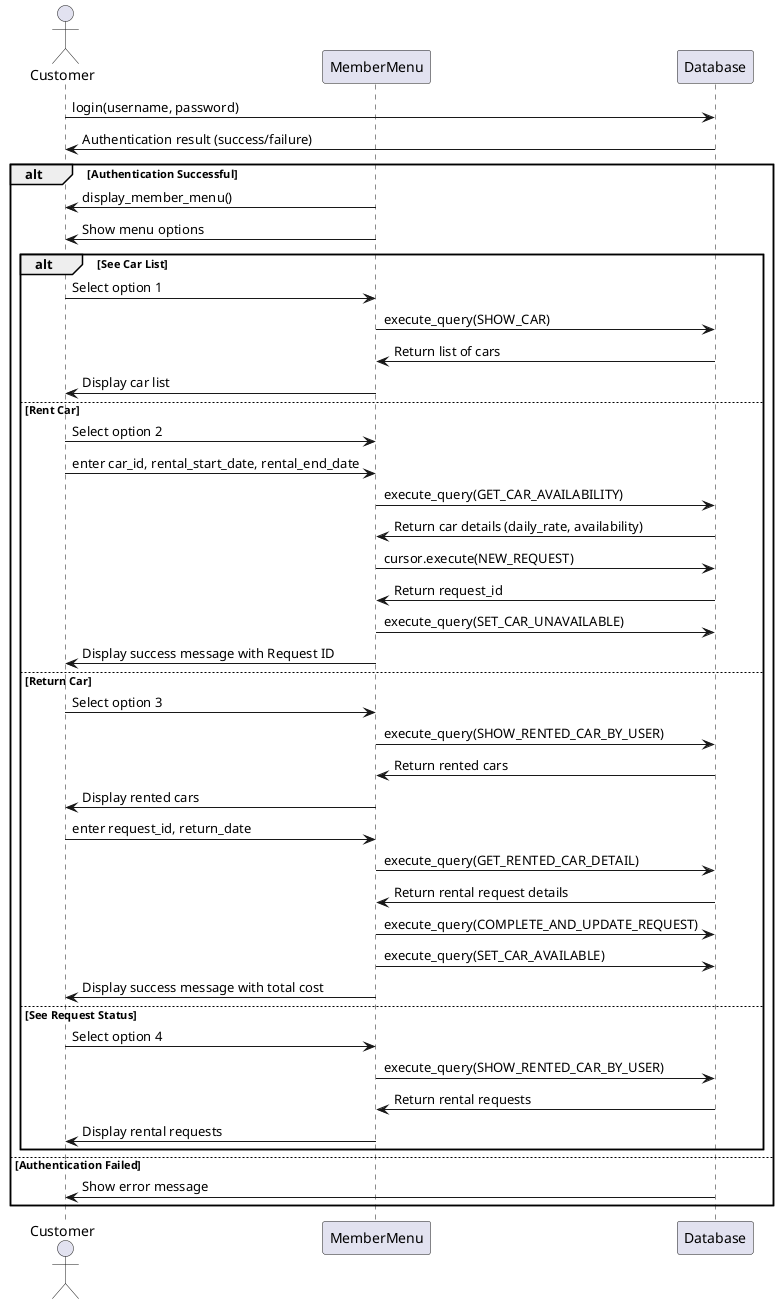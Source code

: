 @startuml sequence_diagram_customer
actor Customer
participant "MemberMenu" as MemberMenu
participant "Database" as Database

Customer -> Database: login(username, password)
Database -> Customer: Authentication result (success/failure)

alt Authentication Successful
    MemberMenu -> Customer: display_member_menu()
    MemberMenu -> Customer: Show menu options
    alt See Car List
        Customer -> MemberMenu: Select option 1
        MemberMenu -> Database: execute_query(SHOW_CAR)
        Database -> MemberMenu: Return list of cars
        MemberMenu -> Customer: Display car list
    else Rent Car
        Customer -> MemberMenu: Select option 2
        Customer -> MemberMenu: enter car_id, rental_start_date, rental_end_date
        MemberMenu -> Database: execute_query(GET_CAR_AVAILABILITY)
        Database -> MemberMenu: Return car details (daily_rate, availability)
        MemberMenu -> Database: cursor.execute(NEW_REQUEST)
        Database -> MemberMenu: Return request_id
        MemberMenu -> Database: execute_query(SET_CAR_UNAVAILABLE)
        MemberMenu -> Customer: Display success message with Request ID
    else Return Car
        Customer -> MemberMenu: Select option 3
        MemberMenu -> Database: execute_query(SHOW_RENTED_CAR_BY_USER)
        Database -> MemberMenu: Return rented cars
        MemberMenu -> Customer: Display rented cars
        Customer -> MemberMenu: enter request_id, return_date
        MemberMenu -> Database: execute_query(GET_RENTED_CAR_DETAIL)
        Database -> MemberMenu: Return rental request details
        MemberMenu -> Database: execute_query(COMPLETE_AND_UPDATE_REQUEST)
        MemberMenu -> Database: execute_query(SET_CAR_AVAILABLE)
        MemberMenu -> Customer: Display success message with total cost
    else See Request Status
        Customer -> MemberMenu: Select option 4
        MemberMenu -> Database: execute_query(SHOW_RENTED_CAR_BY_USER)
        Database -> MemberMenu: Return rental requests
        MemberMenu -> Customer: Display rental requests
    end
else Authentication Failed
    Database -> Customer: Show error message
end

@enduml
